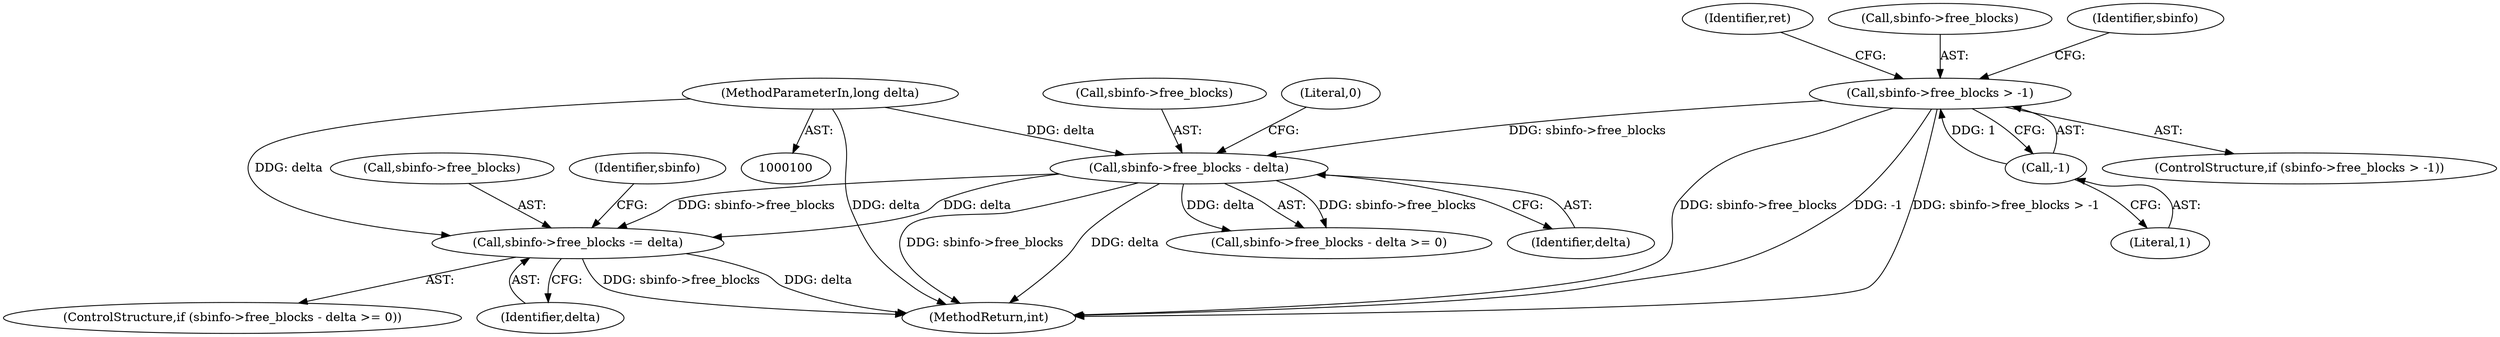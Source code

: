 digraph "1_linux_90481622d75715bfcb68501280a917dbfe516029@API" {
"1000138" [label="(Call,sbinfo->free_blocks -= delta)"];
"1000132" [label="(Call,sbinfo->free_blocks - delta)"];
"1000118" [label="(Call,sbinfo->free_blocks > -1)"];
"1000122" [label="(Call,-1)"];
"1000102" [label="(MethodParameterIn,long delta)"];
"1000131" [label="(Call,sbinfo->free_blocks - delta >= 0)"];
"1000133" [label="(Call,sbinfo->free_blocks)"];
"1000132" [label="(Call,sbinfo->free_blocks - delta)"];
"1000138" [label="(Call,sbinfo->free_blocks -= delta)"];
"1000118" [label="(Call,sbinfo->free_blocks > -1)"];
"1000154" [label="(Identifier,ret)"];
"1000130" [label="(ControlStructure,if (sbinfo->free_blocks - delta >= 0))"];
"1000117" [label="(ControlStructure,if (sbinfo->free_blocks > -1))"];
"1000155" [label="(MethodReturn,int)"];
"1000119" [label="(Call,sbinfo->free_blocks)"];
"1000102" [label="(MethodParameterIn,long delta)"];
"1000136" [label="(Identifier,delta)"];
"1000151" [label="(Identifier,sbinfo)"];
"1000137" [label="(Literal,0)"];
"1000122" [label="(Call,-1)"];
"1000128" [label="(Identifier,sbinfo)"];
"1000123" [label="(Literal,1)"];
"1000139" [label="(Call,sbinfo->free_blocks)"];
"1000142" [label="(Identifier,delta)"];
"1000138" -> "1000130"  [label="AST: "];
"1000138" -> "1000142"  [label="CFG: "];
"1000139" -> "1000138"  [label="AST: "];
"1000142" -> "1000138"  [label="AST: "];
"1000151" -> "1000138"  [label="CFG: "];
"1000138" -> "1000155"  [label="DDG: delta"];
"1000138" -> "1000155"  [label="DDG: sbinfo->free_blocks"];
"1000132" -> "1000138"  [label="DDG: delta"];
"1000132" -> "1000138"  [label="DDG: sbinfo->free_blocks"];
"1000102" -> "1000138"  [label="DDG: delta"];
"1000132" -> "1000131"  [label="AST: "];
"1000132" -> "1000136"  [label="CFG: "];
"1000133" -> "1000132"  [label="AST: "];
"1000136" -> "1000132"  [label="AST: "];
"1000137" -> "1000132"  [label="CFG: "];
"1000132" -> "1000155"  [label="DDG: sbinfo->free_blocks"];
"1000132" -> "1000155"  [label="DDG: delta"];
"1000132" -> "1000131"  [label="DDG: sbinfo->free_blocks"];
"1000132" -> "1000131"  [label="DDG: delta"];
"1000118" -> "1000132"  [label="DDG: sbinfo->free_blocks"];
"1000102" -> "1000132"  [label="DDG: delta"];
"1000118" -> "1000117"  [label="AST: "];
"1000118" -> "1000122"  [label="CFG: "];
"1000119" -> "1000118"  [label="AST: "];
"1000122" -> "1000118"  [label="AST: "];
"1000128" -> "1000118"  [label="CFG: "];
"1000154" -> "1000118"  [label="CFG: "];
"1000118" -> "1000155"  [label="DDG: sbinfo->free_blocks > -1"];
"1000118" -> "1000155"  [label="DDG: sbinfo->free_blocks"];
"1000118" -> "1000155"  [label="DDG: -1"];
"1000122" -> "1000118"  [label="DDG: 1"];
"1000122" -> "1000123"  [label="CFG: "];
"1000123" -> "1000122"  [label="AST: "];
"1000102" -> "1000100"  [label="AST: "];
"1000102" -> "1000155"  [label="DDG: delta"];
}
